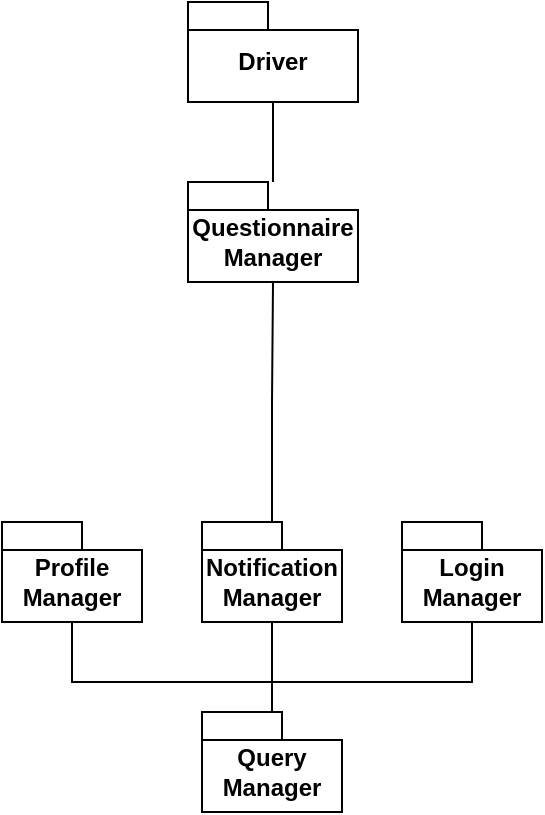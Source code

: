 <mxfile version="25.0.3">
  <diagram name="Page-1" id="HTdGglBmCGfr3gLMV1CI">
    <mxGraphModel dx="1171" dy="712" grid="1" gridSize="10" guides="1" tooltips="1" connect="1" arrows="1" fold="1" page="1" pageScale="1" pageWidth="850" pageHeight="1100" math="0" shadow="0">
      <root>
        <mxCell id="0" />
        <mxCell id="1" parent="0" />
        <mxCell id="V3DtcgjTTsh6rpLYxu-j-1" value="Login Manager" style="shape=folder;fontStyle=1;spacingTop=10;tabWidth=40;tabHeight=14;tabPosition=left;html=1;whiteSpace=wrap;" parent="1" vertex="1">
          <mxGeometry x="490" y="430" width="70" height="50" as="geometry" />
        </mxCell>
        <mxCell id="V3DtcgjTTsh6rpLYxu-j-2" value="Query Manager" style="shape=folder;fontStyle=1;spacingTop=10;tabWidth=40;tabHeight=14;tabPosition=left;html=1;whiteSpace=wrap;" parent="1" vertex="1">
          <mxGeometry x="390" y="525" width="70" height="50" as="geometry" />
        </mxCell>
        <mxCell id="V3DtcgjTTsh6rpLYxu-j-3" value="Questionnaire Manager" style="shape=folder;fontStyle=1;spacingTop=10;tabWidth=40;tabHeight=14;tabPosition=left;html=1;whiteSpace=wrap;" parent="1" vertex="1">
          <mxGeometry x="383" y="260" width="85" height="50" as="geometry" />
        </mxCell>
        <mxCell id="V3DtcgjTTsh6rpLYxu-j-4" value="Profile Manager" style="shape=folder;fontStyle=1;spacingTop=10;tabWidth=40;tabHeight=14;tabPosition=left;html=1;whiteSpace=wrap;" parent="1" vertex="1">
          <mxGeometry x="290" y="430" width="70" height="50" as="geometry" />
        </mxCell>
        <mxCell id="V3DtcgjTTsh6rpLYxu-j-5" value="Notification Manager" style="shape=folder;fontStyle=1;spacingTop=10;tabWidth=40;tabHeight=14;tabPosition=left;html=1;whiteSpace=wrap;" parent="1" vertex="1">
          <mxGeometry x="390" y="430" width="70" height="50" as="geometry" />
        </mxCell>
        <mxCell id="V3DtcgjTTsh6rpLYxu-j-7" style="edgeStyle=orthogonalEdgeStyle;rounded=0;orthogonalLoop=1;jettySize=auto;html=1;entryX=0.5;entryY=1;entryDx=0;entryDy=0;entryPerimeter=0;endArrow=none;endFill=0;" parent="1" source="V3DtcgjTTsh6rpLYxu-j-2" target="V3DtcgjTTsh6rpLYxu-j-4" edge="1">
          <mxGeometry relative="1" as="geometry">
            <Array as="points">
              <mxPoint x="425" y="510" />
              <mxPoint x="325" y="510" />
            </Array>
          </mxGeometry>
        </mxCell>
        <mxCell id="V3DtcgjTTsh6rpLYxu-j-8" style="edgeStyle=orthogonalEdgeStyle;rounded=0;orthogonalLoop=1;jettySize=auto;html=1;entryX=0.5;entryY=1;entryDx=0;entryDy=0;entryPerimeter=0;endArrow=none;endFill=0;" parent="1" source="V3DtcgjTTsh6rpLYxu-j-2" target="V3DtcgjTTsh6rpLYxu-j-5" edge="1">
          <mxGeometry relative="1" as="geometry" />
        </mxCell>
        <mxCell id="V3DtcgjTTsh6rpLYxu-j-9" style="edgeStyle=orthogonalEdgeStyle;rounded=0;orthogonalLoop=1;jettySize=auto;html=1;entryX=0.5;entryY=1;entryDx=0;entryDy=0;entryPerimeter=0;endArrow=none;endFill=0;" parent="1" source="V3DtcgjTTsh6rpLYxu-j-2" target="V3DtcgjTTsh6rpLYxu-j-1" edge="1">
          <mxGeometry relative="1" as="geometry">
            <Array as="points">
              <mxPoint x="425" y="510" />
              <mxPoint x="525" y="510" />
            </Array>
          </mxGeometry>
        </mxCell>
        <mxCell id="V3DtcgjTTsh6rpLYxu-j-10" style="edgeStyle=orthogonalEdgeStyle;rounded=0;orthogonalLoop=1;jettySize=auto;html=1;entryX=0.5;entryY=1;entryDx=0;entryDy=0;entryPerimeter=0;endArrow=none;endFill=0;" parent="1" source="V3DtcgjTTsh6rpLYxu-j-5" target="V3DtcgjTTsh6rpLYxu-j-3" edge="1">
          <mxGeometry relative="1" as="geometry" />
        </mxCell>
        <mxCell id="V3DtcgjTTsh6rpLYxu-j-13" value="Driver" style="shape=folder;fontStyle=1;spacingTop=10;tabWidth=40;tabHeight=14;tabPosition=left;html=1;whiteSpace=wrap;" parent="1" vertex="1">
          <mxGeometry x="383" y="170" width="85" height="50" as="geometry" />
        </mxCell>
        <mxCell id="V3DtcgjTTsh6rpLYxu-j-14" style="edgeStyle=orthogonalEdgeStyle;rounded=0;orthogonalLoop=1;jettySize=auto;html=1;entryX=0.5;entryY=1;entryDx=0;entryDy=0;entryPerimeter=0;endArrow=none;endFill=0;" parent="1" source="V3DtcgjTTsh6rpLYxu-j-3" target="V3DtcgjTTsh6rpLYxu-j-13" edge="1">
          <mxGeometry relative="1" as="geometry" />
        </mxCell>
      </root>
    </mxGraphModel>
  </diagram>
</mxfile>
